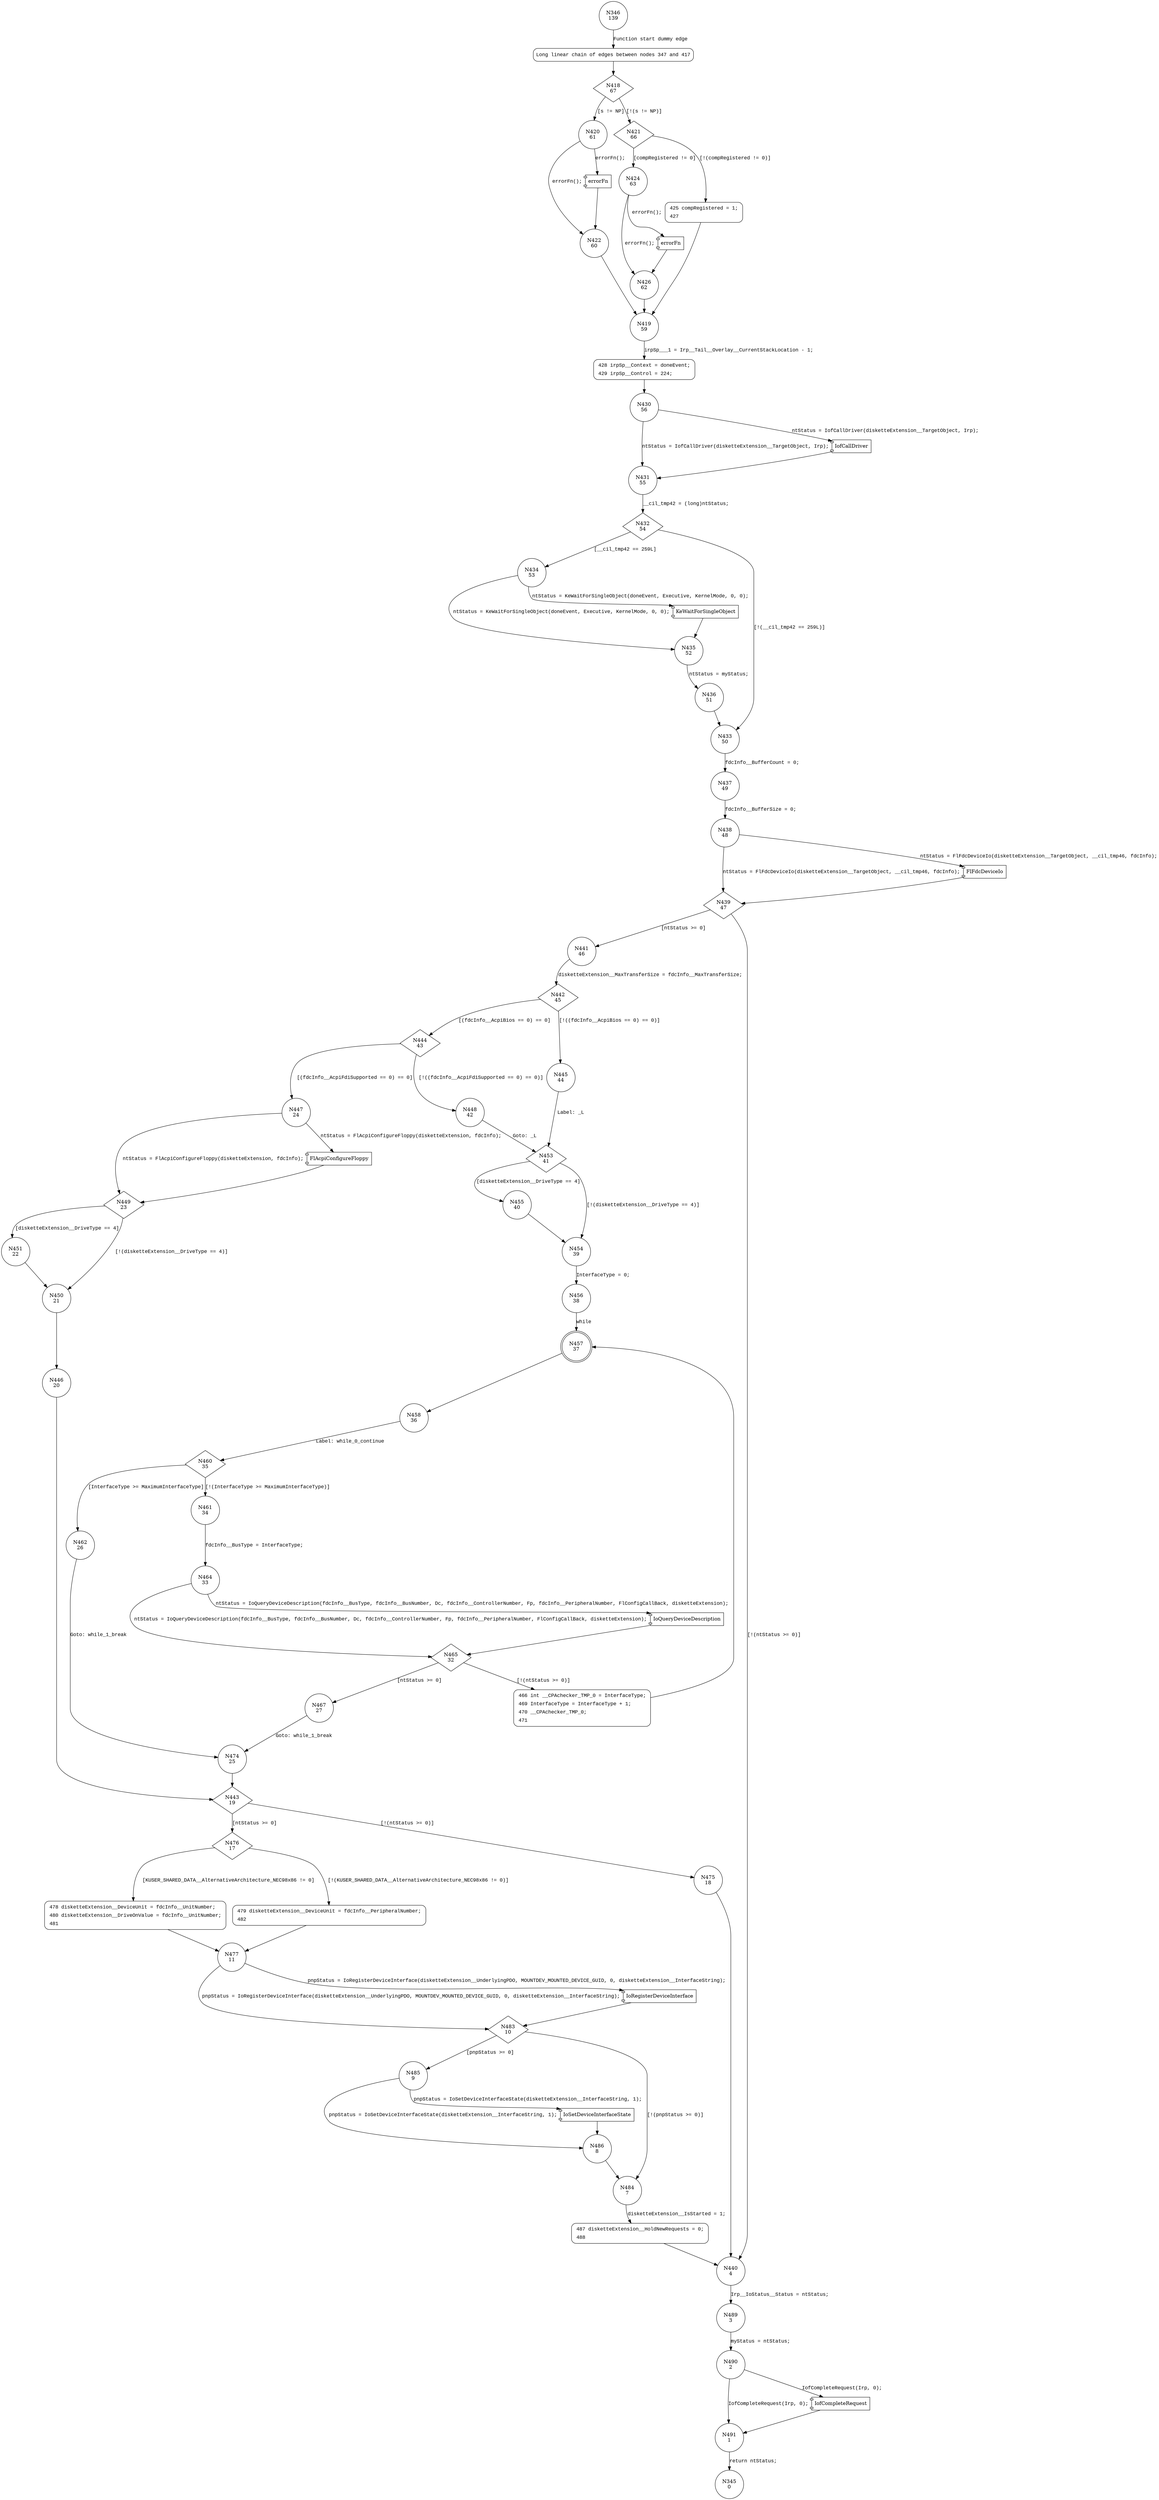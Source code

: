 digraph FloppyStartDevice {
346 [shape="circle" label="N346\n139"]
347 [shape="circle" label="N347\n138"]
418 [shape="diamond" label="N418\n67"]
420 [shape="circle" label="N420\n61"]
421 [shape="diamond" label="N421\n66"]
424 [shape="circle" label="N424\n63"]
425 [shape="circle" label="N425\n65"]
419 [shape="circle" label="N419\n59"]
428 [shape="circle" label="N428\n58"]
430 [shape="circle" label="N430\n56"]
431 [shape="circle" label="N431\n55"]
432 [shape="diamond" label="N432\n54"]
434 [shape="circle" label="N434\n53"]
433 [shape="circle" label="N433\n50"]
437 [shape="circle" label="N437\n49"]
438 [shape="circle" label="N438\n48"]
439 [shape="diamond" label="N439\n47"]
441 [shape="circle" label="N441\n46"]
440 [shape="circle" label="N440\n4"]
489 [shape="circle" label="N489\n3"]
490 [shape="circle" label="N490\n2"]
491 [shape="circle" label="N491\n1"]
345 [shape="circle" label="N345\n0"]
442 [shape="diamond" label="N442\n45"]
444 [shape="diamond" label="N444\n43"]
445 [shape="circle" label="N445\n44"]
453 [shape="diamond" label="N453\n41"]
455 [shape="circle" label="N455\n40"]
454 [shape="circle" label="N454\n39"]
456 [shape="circle" label="N456\n38"]
457 [shape="doublecircle" label="N457\n37"]
458 [shape="circle" label="N458\n36"]
460 [shape="diamond" label="N460\n35"]
462 [shape="circle" label="N462\n26"]
461 [shape="circle" label="N461\n34"]
464 [shape="circle" label="N464\n33"]
465 [shape="diamond" label="N465\n32"]
467 [shape="circle" label="N467\n27"]
466 [shape="circle" label="N466\n31"]
474 [shape="circle" label="N474\n25"]
443 [shape="diamond" label="N443\n19"]
476 [shape="diamond" label="N476\n17"]
475 [shape="circle" label="N475\n18"]
478 [shape="circle" label="N478\n14"]
479 [shape="circle" label="N479\n16"]
477 [shape="circle" label="N477\n11"]
483 [shape="diamond" label="N483\n10"]
485 [shape="circle" label="N485\n9"]
484 [shape="circle" label="N484\n7"]
487 [shape="circle" label="N487\n6"]
486 [shape="circle" label="N486\n8"]
447 [shape="circle" label="N447\n24"]
448 [shape="circle" label="N448\n42"]
449 [shape="diamond" label="N449\n23"]
451 [shape="circle" label="N451\n22"]
450 [shape="circle" label="N450\n21"]
446 [shape="circle" label="N446\n20"]
435 [shape="circle" label="N435\n52"]
436 [shape="circle" label="N436\n51"]
426 [shape="circle" label="N426\n62"]
422 [shape="circle" label="N422\n60"]
347 [style="filled,bold" penwidth="1" fillcolor="white" fontname="Courier New" shape="Mrecord" label="Long linear chain of edges between nodes 347 and 417"]
347 -> 418[label=""]
425 [style="filled,bold" penwidth="1" fillcolor="white" fontname="Courier New" shape="Mrecord" label=<<table border="0" cellborder="0" cellpadding="3" bgcolor="white"><tr><td align="right">425</td><td align="left">compRegistered = 1;</td></tr><tr><td align="right">427</td><td align="left"></td></tr></table>>]
425 -> 419[label=""]
428 [style="filled,bold" penwidth="1" fillcolor="white" fontname="Courier New" shape="Mrecord" label=<<table border="0" cellborder="0" cellpadding="3" bgcolor="white"><tr><td align="right">428</td><td align="left">irpSp__Context = doneEvent;</td></tr><tr><td align="right">429</td><td align="left">irpSp__Control = 224;</td></tr></table>>]
428 -> 430[label=""]
466 [style="filled,bold" penwidth="1" fillcolor="white" fontname="Courier New" shape="Mrecord" label=<<table border="0" cellborder="0" cellpadding="3" bgcolor="white"><tr><td align="right">466</td><td align="left">int __CPAchecker_TMP_0 = InterfaceType;</td></tr><tr><td align="right">469</td><td align="left">InterfaceType = InterfaceType + 1;</td></tr><tr><td align="right">470</td><td align="left">__CPAchecker_TMP_0;</td></tr><tr><td align="right">471</td><td align="left"></td></tr></table>>]
466 -> 457[label=""]
479 [style="filled,bold" penwidth="1" fillcolor="white" fontname="Courier New" shape="Mrecord" label=<<table border="0" cellborder="0" cellpadding="3" bgcolor="white"><tr><td align="right">479</td><td align="left">disketteExtension__DeviceUnit = fdcInfo__PeripheralNumber;</td></tr><tr><td align="right">482</td><td align="left"></td></tr></table>>]
479 -> 477[label=""]
487 [style="filled,bold" penwidth="1" fillcolor="white" fontname="Courier New" shape="Mrecord" label=<<table border="0" cellborder="0" cellpadding="3" bgcolor="white"><tr><td align="right">487</td><td align="left">disketteExtension__HoldNewRequests = 0;</td></tr><tr><td align="right">488</td><td align="left"></td></tr></table>>]
487 -> 440[label=""]
478 [style="filled,bold" penwidth="1" fillcolor="white" fontname="Courier New" shape="Mrecord" label=<<table border="0" cellborder="0" cellpadding="3" bgcolor="white"><tr><td align="right">478</td><td align="left">disketteExtension__DeviceUnit = fdcInfo__UnitNumber;</td></tr><tr><td align="right">480</td><td align="left">disketteExtension__DriveOnValue = fdcInfo__UnitNumber;</td></tr><tr><td align="right">481</td><td align="left"></td></tr></table>>]
478 -> 477[label=""]
346 -> 347 [label="Function start dummy edge" fontname="Courier New"]
418 -> 420 [label="[s != NP]" fontname="Courier New"]
418 -> 421 [label="[!(s != NP)]" fontname="Courier New"]
421 -> 424 [label="[compRegistered != 0]" fontname="Courier New"]
421 -> 425 [label="[!(compRegistered != 0)]" fontname="Courier New"]
419 -> 428 [label="irpSp___1 = Irp__Tail__Overlay__CurrentStackLocation - 1;" fontname="Courier New"]
100039 [shape="component" label="IofCallDriver"]
430 -> 100039 [label="ntStatus = IofCallDriver(disketteExtension__TargetObject, Irp);" fontname="Courier New"]
100039 -> 431 [label="" fontname="Courier New"]
430 -> 431 [label="ntStatus = IofCallDriver(disketteExtension__TargetObject, Irp);" fontname="Courier New"]
431 -> 432 [label="__cil_tmp42 = (long)ntStatus;" fontname="Courier New"]
432 -> 434 [label="[__cil_tmp42 == 259L]" fontname="Courier New"]
432 -> 433 [label="[!(__cil_tmp42 == 259L)]" fontname="Courier New"]
433 -> 437 [label="fdcInfo__BufferCount = 0;" fontname="Courier New"]
100040 [shape="component" label="FlFdcDeviceIo"]
438 -> 100040 [label="ntStatus = FlFdcDeviceIo(disketteExtension__TargetObject, __cil_tmp46, fdcInfo);" fontname="Courier New"]
100040 -> 439 [label="" fontname="Courier New"]
438 -> 439 [label="ntStatus = FlFdcDeviceIo(disketteExtension__TargetObject, __cil_tmp46, fdcInfo);" fontname="Courier New"]
439 -> 441 [label="[ntStatus >= 0]" fontname="Courier New"]
439 -> 440 [label="[!(ntStatus >= 0)]" fontname="Courier New"]
440 -> 489 [label="Irp__IoStatus__Status = ntStatus;" fontname="Courier New"]
100041 [shape="component" label="IofCompleteRequest"]
490 -> 100041 [label="IofCompleteRequest(Irp, 0);" fontname="Courier New"]
100041 -> 491 [label="" fontname="Courier New"]
490 -> 491 [label="IofCompleteRequest(Irp, 0);" fontname="Courier New"]
491 -> 345 [label="return ntStatus;" fontname="Courier New"]
442 -> 444 [label="[(fdcInfo__AcpiBios == 0) == 0]" fontname="Courier New"]
442 -> 445 [label="[!((fdcInfo__AcpiBios == 0) == 0)]" fontname="Courier New"]
453 -> 455 [label="[disketteExtension__DriveType == 4]" fontname="Courier New"]
453 -> 454 [label="[!(disketteExtension__DriveType == 4)]" fontname="Courier New"]
454 -> 456 [label="InterfaceType = 0;" fontname="Courier New"]
457 -> 458 [label="" fontname="Courier New"]
460 -> 462 [label="[InterfaceType >= MaximumInterfaceType]" fontname="Courier New"]
460 -> 461 [label="[!(InterfaceType >= MaximumInterfaceType)]" fontname="Courier New"]
100042 [shape="component" label="IoQueryDeviceDescription"]
464 -> 100042 [label="ntStatus = IoQueryDeviceDescription(fdcInfo__BusType, fdcInfo__BusNumber, Dc, fdcInfo__ControllerNumber, Fp, fdcInfo__PeripheralNumber, FlConfigCallBack, disketteExtension);" fontname="Courier New"]
100042 -> 465 [label="" fontname="Courier New"]
464 -> 465 [label="ntStatus = IoQueryDeviceDescription(fdcInfo__BusType, fdcInfo__BusNumber, Dc, fdcInfo__ControllerNumber, Fp, fdcInfo__PeripheralNumber, FlConfigCallBack, disketteExtension);" fontname="Courier New"]
465 -> 467 [label="[ntStatus >= 0]" fontname="Courier New"]
465 -> 466 [label="[!(ntStatus >= 0)]" fontname="Courier New"]
467 -> 474 [label="Goto: while_1_break" fontname="Courier New"]
474 -> 443 [label="" fontname="Courier New"]
443 -> 476 [label="[ntStatus >= 0]" fontname="Courier New"]
443 -> 475 [label="[!(ntStatus >= 0)]" fontname="Courier New"]
476 -> 478 [label="[KUSER_SHARED_DATA__AlternativeArchitecture_NEC98x86 != 0]" fontname="Courier New"]
476 -> 479 [label="[!(KUSER_SHARED_DATA__AlternativeArchitecture_NEC98x86 != 0)]" fontname="Courier New"]
100043 [shape="component" label="IoRegisterDeviceInterface"]
477 -> 100043 [label="pnpStatus = IoRegisterDeviceInterface(disketteExtension__UnderlyingPDO, MOUNTDEV_MOUNTED_DEVICE_GUID, 0, disketteExtension__InterfaceString);" fontname="Courier New"]
100043 -> 483 [label="" fontname="Courier New"]
477 -> 483 [label="pnpStatus = IoRegisterDeviceInterface(disketteExtension__UnderlyingPDO, MOUNTDEV_MOUNTED_DEVICE_GUID, 0, disketteExtension__InterfaceString);" fontname="Courier New"]
483 -> 485 [label="[pnpStatus >= 0]" fontname="Courier New"]
483 -> 484 [label="[!(pnpStatus >= 0)]" fontname="Courier New"]
484 -> 487 [label="disketteExtension__IsStarted = 1;" fontname="Courier New"]
100044 [shape="component" label="IoSetDeviceInterfaceState"]
485 -> 100044 [label="pnpStatus = IoSetDeviceInterfaceState(disketteExtension__InterfaceString, 1);" fontname="Courier New"]
100044 -> 486 [label="" fontname="Courier New"]
485 -> 486 [label="pnpStatus = IoSetDeviceInterfaceState(disketteExtension__InterfaceString, 1);" fontname="Courier New"]
486 -> 484 [label="" fontname="Courier New"]
462 -> 474 [label="Goto: while_1_break" fontname="Courier New"]
444 -> 447 [label="[(fdcInfo__AcpiFdiSupported == 0) == 0]" fontname="Courier New"]
444 -> 448 [label="[!((fdcInfo__AcpiFdiSupported == 0) == 0)]" fontname="Courier New"]
100045 [shape="component" label="FlAcpiConfigureFloppy"]
447 -> 100045 [label="ntStatus = FlAcpiConfigureFloppy(disketteExtension, fdcInfo);" fontname="Courier New"]
100045 -> 449 [label="" fontname="Courier New"]
447 -> 449 [label="ntStatus = FlAcpiConfigureFloppy(disketteExtension, fdcInfo);" fontname="Courier New"]
449 -> 451 [label="[disketteExtension__DriveType == 4]" fontname="Courier New"]
449 -> 450 [label="[!(disketteExtension__DriveType == 4)]" fontname="Courier New"]
450 -> 446 [label="" fontname="Courier New"]
451 -> 450 [label="" fontname="Courier New"]
100046 [shape="component" label="KeWaitForSingleObject"]
434 -> 100046 [label="ntStatus = KeWaitForSingleObject(doneEvent, Executive, KernelMode, 0, 0);" fontname="Courier New"]
100046 -> 435 [label="" fontname="Courier New"]
434 -> 435 [label="ntStatus = KeWaitForSingleObject(doneEvent, Executive, KernelMode, 0, 0);" fontname="Courier New"]
435 -> 436 [label="ntStatus = myStatus;" fontname="Courier New"]
100047 [shape="component" label="errorFn"]
424 -> 100047 [label="errorFn();" fontname="Courier New"]
100047 -> 426 [label="" fontname="Courier New"]
424 -> 426 [label="errorFn();" fontname="Courier New"]
426 -> 419 [label="" fontname="Courier New"]
100048 [shape="component" label="errorFn"]
420 -> 100048 [label="errorFn();" fontname="Courier New"]
100048 -> 422 [label="" fontname="Courier New"]
420 -> 422 [label="errorFn();" fontname="Courier New"]
422 -> 419 [label="" fontname="Courier New"]
437 -> 438 [label="fdcInfo__BufferSize = 0;" fontname="Courier New"]
489 -> 490 [label="myStatus = ntStatus;" fontname="Courier New"]
441 -> 442 [label="disketteExtension__MaxTransferSize = fdcInfo__MaxTransferSize;" fontname="Courier New"]
445 -> 453 [label="Label: _L" fontname="Courier New"]
456 -> 457 [label="while" fontname="Courier New"]
458 -> 460 [label="Label: while_0_continue" fontname="Courier New"]
461 -> 464 [label="fdcInfo__BusType = InterfaceType;" fontname="Courier New"]
475 -> 440 [label="" fontname="Courier New"]
455 -> 454 [label="" fontname="Courier New"]
448 -> 453 [label="Goto: _L" fontname="Courier New"]
446 -> 443 [label="" fontname="Courier New"]
436 -> 433 [label="" fontname="Courier New"]
}